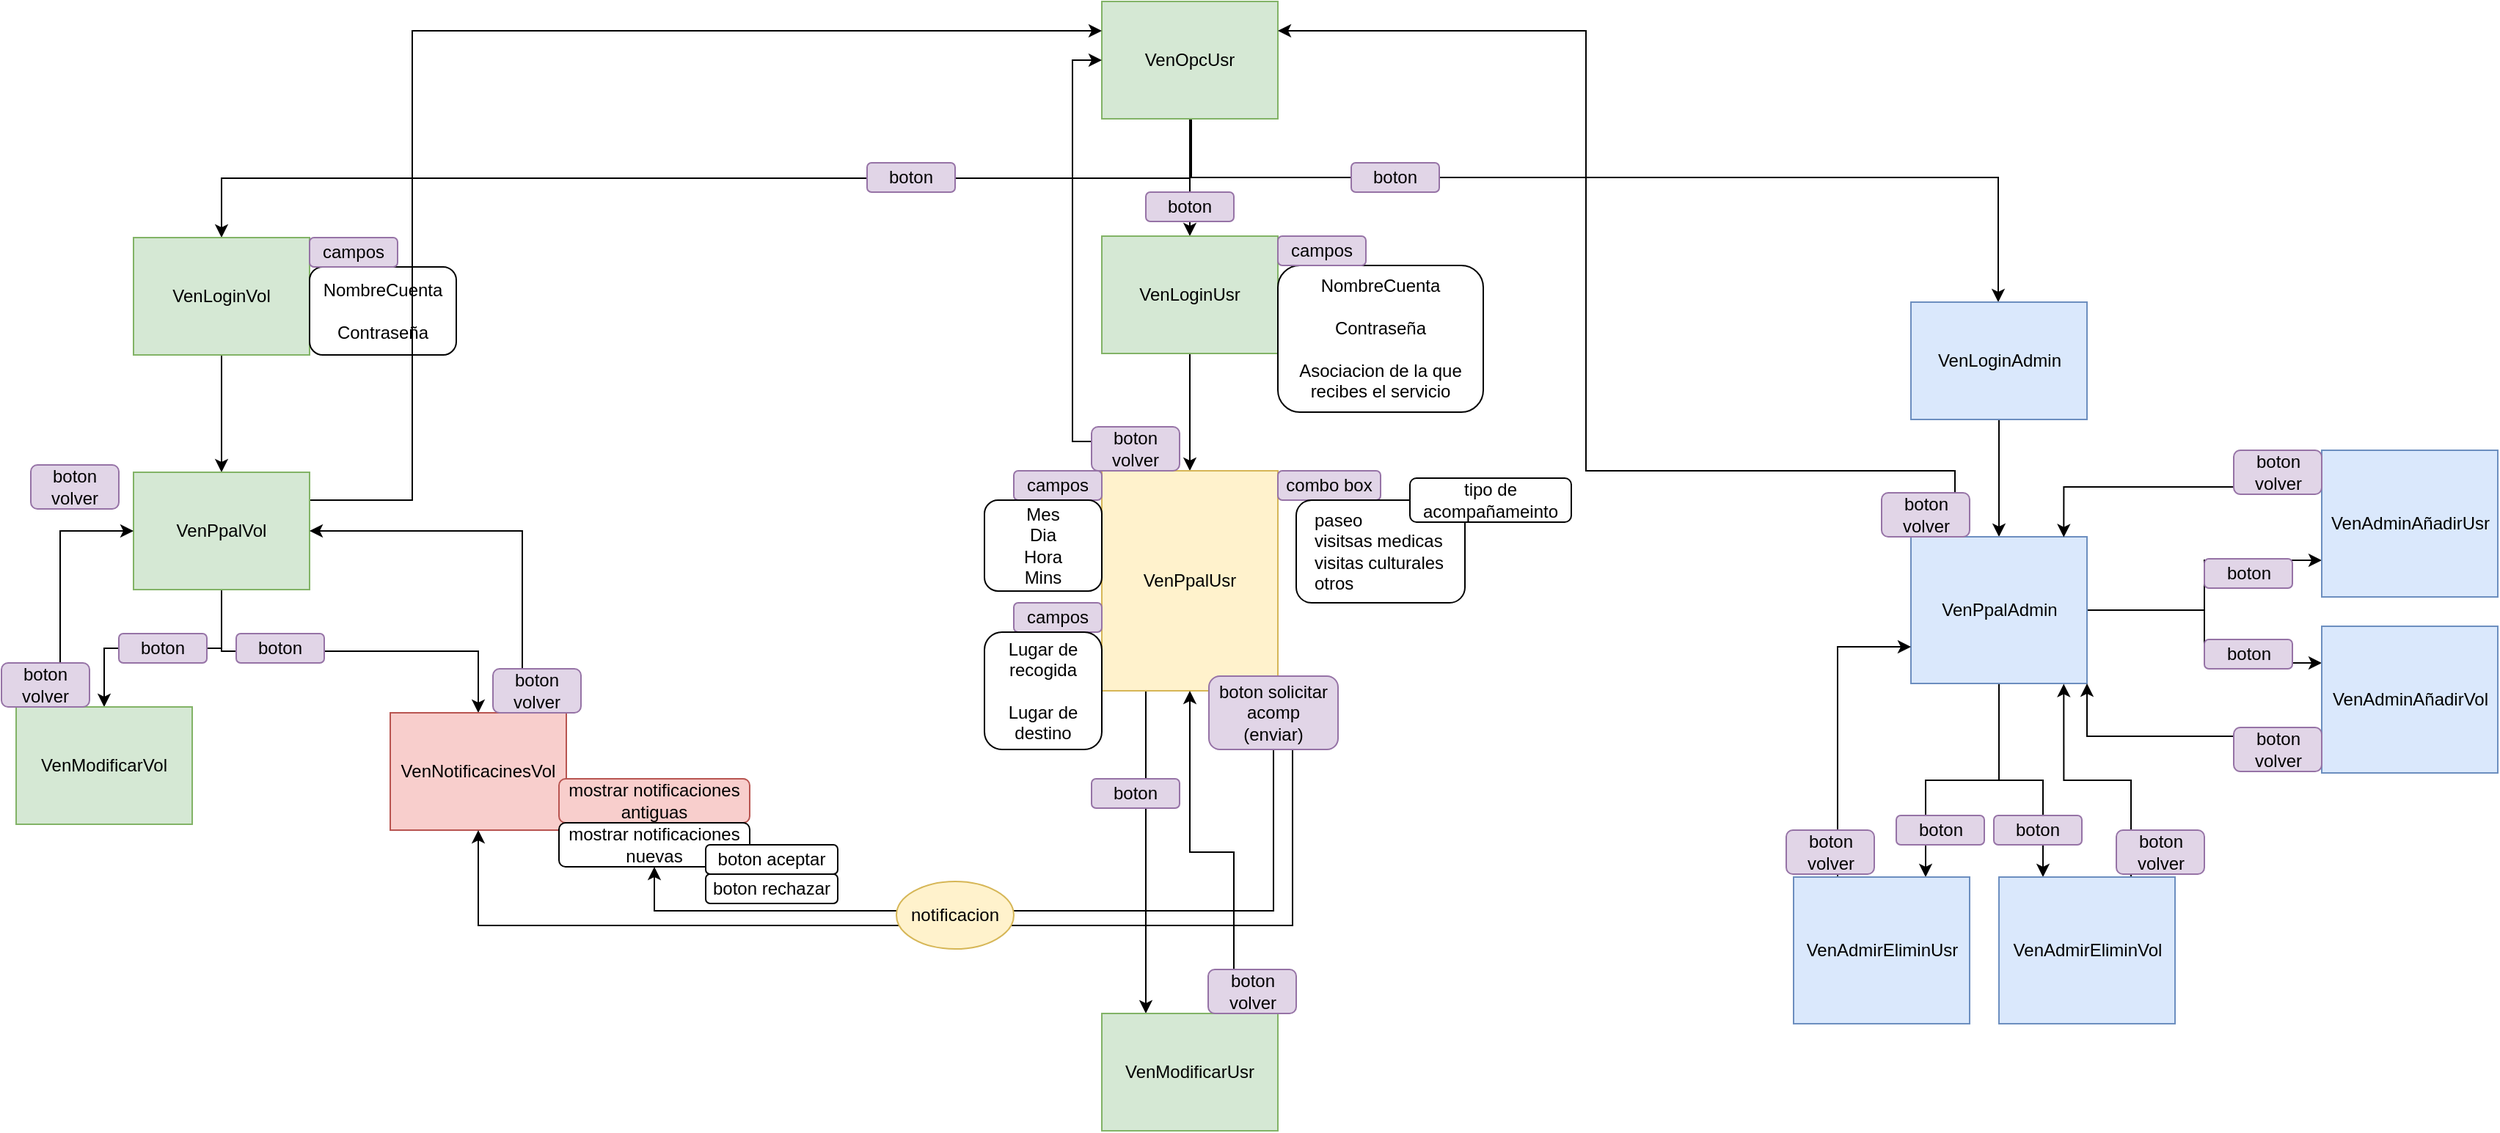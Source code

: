 <mxfile version="12.1.0" type="device" pages="1"><diagram id="lkkYnqu0QGlbB1ZkNQMD" name="Page-1"><mxGraphModel dx="2483" dy="951" grid="1" gridSize="10" guides="1" tooltips="1" connect="1" arrows="1" fold="1" page="1" pageScale="1" pageWidth="827" pageHeight="1169" math="0" shadow="0"><root><mxCell id="0"/><mxCell id="1" parent="0"/><mxCell id="boPV6sEKBMk5zKwhLc2g-6" style="edgeStyle=orthogonalEdgeStyle;rounded=0;orthogonalLoop=1;jettySize=auto;html=1;exitX=0.5;exitY=1;exitDx=0;exitDy=0;" parent="1" source="boPV6sEKBMk5zKwhLc2g-1" target="boPV6sEKBMk5zKwhLc2g-3" edge="1"><mxGeometry relative="1" as="geometry"><Array as="points"><mxPoint x="421" y="120"/><mxPoint x="971" y="120"/></Array></mxGeometry></mxCell><mxCell id="boPV6sEKBMk5zKwhLc2g-7" style="edgeStyle=orthogonalEdgeStyle;rounded=0;orthogonalLoop=1;jettySize=auto;html=1;exitX=0.5;exitY=1;exitDx=0;exitDy=0;" parent="1" source="boPV6sEKBMk5zKwhLc2g-1" target="boPV6sEKBMk5zKwhLc2g-4" edge="1"><mxGeometry relative="1" as="geometry"/></mxCell><mxCell id="boPV6sEKBMk5zKwhLc2g-8" style="edgeStyle=orthogonalEdgeStyle;rounded=0;orthogonalLoop=1;jettySize=auto;html=1;exitX=0.5;exitY=1;exitDx=0;exitDy=0;" parent="1" source="boPV6sEKBMk5zKwhLc2g-1" target="boPV6sEKBMk5zKwhLc2g-5" edge="1"><mxGeometry relative="1" as="geometry"/></mxCell><mxCell id="boPV6sEKBMk5zKwhLc2g-1" value="VenOpcUsr" style="rounded=0;whiteSpace=wrap;html=1;fillColor=#d5e8d4;strokeColor=#82b366;" parent="1" vertex="1"><mxGeometry x="360" width="120" height="80" as="geometry"/></mxCell><mxCell id="boPV6sEKBMk5zKwhLc2g-42" style="edgeStyle=orthogonalEdgeStyle;rounded=0;orthogonalLoop=1;jettySize=auto;html=1;exitX=0.5;exitY=1;exitDx=0;exitDy=0;" parent="1" source="boPV6sEKBMk5zKwhLc2g-3" target="boPV6sEKBMk5zKwhLc2g-41" edge="1"><mxGeometry relative="1" as="geometry"/></mxCell><mxCell id="boPV6sEKBMk5zKwhLc2g-3" value="VenLoginAdmin" style="rounded=0;whiteSpace=wrap;html=1;fillColor=#dae8fc;strokeColor=#6c8ebf;" parent="1" vertex="1"><mxGeometry x="911.5" y="205" width="120" height="80" as="geometry"/></mxCell><mxCell id="boPV6sEKBMk5zKwhLc2g-31" style="edgeStyle=orthogonalEdgeStyle;rounded=0;orthogonalLoop=1;jettySize=auto;html=1;exitX=0.5;exitY=1;exitDx=0;exitDy=0;" parent="1" source="boPV6sEKBMk5zKwhLc2g-4" target="boPV6sEKBMk5zKwhLc2g-30" edge="1"><mxGeometry relative="1" as="geometry"/></mxCell><mxCell id="boPV6sEKBMk5zKwhLc2g-4" value="VenLoginUsr" style="rounded=0;whiteSpace=wrap;html=1;fillColor=#d5e8d4;strokeColor=#82b366;" parent="1" vertex="1"><mxGeometry x="360" y="160" width="120" height="80" as="geometry"/></mxCell><mxCell id="boPV6sEKBMk5zKwhLc2g-12" style="edgeStyle=orthogonalEdgeStyle;rounded=0;orthogonalLoop=1;jettySize=auto;html=1;exitX=0.5;exitY=1;exitDx=0;exitDy=0;" parent="1" source="boPV6sEKBMk5zKwhLc2g-5" target="boPV6sEKBMk5zKwhLc2g-11" edge="1"><mxGeometry relative="1" as="geometry"/></mxCell><mxCell id="boPV6sEKBMk5zKwhLc2g-5" value="VenLoginVol" style="rounded=0;whiteSpace=wrap;html=1;fillColor=#d5e8d4;strokeColor=#82b366;" parent="1" vertex="1"><mxGeometry x="-300" y="161" width="120" height="80" as="geometry"/></mxCell><mxCell id="boPV6sEKBMk5zKwhLc2g-9" value="NombreCuenta&lt;br&gt;&lt;br&gt;Contraseña&lt;br&gt;&lt;br&gt;Asociacion de la que recibes el servicio" style="rounded=1;whiteSpace=wrap;html=1;" parent="1" vertex="1"><mxGeometry x="480" y="180" width="140" height="100" as="geometry"/></mxCell><mxCell id="boPV6sEKBMk5zKwhLc2g-10" value="NombreCuenta&lt;br&gt;&lt;br&gt;Contraseña" style="rounded=1;whiteSpace=wrap;html=1;" parent="1" vertex="1"><mxGeometry x="-180" y="181" width="100" height="60" as="geometry"/></mxCell><mxCell id="boPV6sEKBMk5zKwhLc2g-14" style="edgeStyle=orthogonalEdgeStyle;rounded=0;orthogonalLoop=1;jettySize=auto;html=1;exitX=0.5;exitY=1;exitDx=0;exitDy=0;" parent="1" source="boPV6sEKBMk5zKwhLc2g-11" target="boPV6sEKBMk5zKwhLc2g-13" edge="1"><mxGeometry relative="1" as="geometry"/></mxCell><mxCell id="boPV6sEKBMk5zKwhLc2g-16" style="edgeStyle=orthogonalEdgeStyle;rounded=0;orthogonalLoop=1;jettySize=auto;html=1;exitX=0.5;exitY=1;exitDx=0;exitDy=0;" parent="1" source="boPV6sEKBMk5zKwhLc2g-11" target="boPV6sEKBMk5zKwhLc2g-15" edge="1"><mxGeometry relative="1" as="geometry"/></mxCell><mxCell id="boPV6sEKBMk5zKwhLc2g-66" style="edgeStyle=orthogonalEdgeStyle;rounded=0;orthogonalLoop=1;jettySize=auto;html=1;exitX=0;exitY=0.25;exitDx=0;exitDy=0;entryX=0;entryY=0.25;entryDx=0;entryDy=0;" parent="1" source="boPV6sEKBMk5zKwhLc2g-11" target="boPV6sEKBMk5zKwhLc2g-1" edge="1"><mxGeometry relative="1" as="geometry"><Array as="points"><mxPoint x="-110" y="340"/><mxPoint x="-110" y="20"/></Array></mxGeometry></mxCell><mxCell id="boPV6sEKBMk5zKwhLc2g-11" value="VenPpalVol" style="rounded=0;whiteSpace=wrap;html=1;fillColor=#d5e8d4;strokeColor=#82b366;" parent="1" vertex="1"><mxGeometry x="-300" y="321" width="120" height="80" as="geometry"/></mxCell><mxCell id="boPV6sEKBMk5zKwhLc2g-60" style="edgeStyle=orthogonalEdgeStyle;rounded=0;orthogonalLoop=1;jettySize=auto;html=1;exitX=0.25;exitY=0;exitDx=0;exitDy=0;entryX=0;entryY=0.5;entryDx=0;entryDy=0;" parent="1" source="boPV6sEKBMk5zKwhLc2g-13" target="boPV6sEKBMk5zKwhLc2g-11" edge="1"><mxGeometry relative="1" as="geometry"/></mxCell><mxCell id="boPV6sEKBMk5zKwhLc2g-13" value="VenModificarVol" style="rounded=0;whiteSpace=wrap;html=1;fillColor=#d5e8d4;strokeColor=#82b366;" parent="1" vertex="1"><mxGeometry x="-380" y="481" width="120" height="80" as="geometry"/></mxCell><mxCell id="boPV6sEKBMk5zKwhLc2g-64" style="edgeStyle=orthogonalEdgeStyle;rounded=0;orthogonalLoop=1;jettySize=auto;html=1;exitX=0.75;exitY=0;exitDx=0;exitDy=0;entryX=1;entryY=0.5;entryDx=0;entryDy=0;" parent="1" source="boPV6sEKBMk5zKwhLc2g-15" target="boPV6sEKBMk5zKwhLc2g-11" edge="1"><mxGeometry relative="1" as="geometry"/></mxCell><mxCell id="boPV6sEKBMk5zKwhLc2g-15" value="VenNotificacinesVol" style="rounded=0;whiteSpace=wrap;html=1;fillColor=#f8cecc;strokeColor=#b85450;" parent="1" vertex="1"><mxGeometry x="-125" y="485" width="120" height="80" as="geometry"/></mxCell><mxCell id="boPV6sEKBMk5zKwhLc2g-17" value="boton" style="rounded=1;whiteSpace=wrap;html=1;fillColor=#e1d5e7;strokeColor=#9673a6;" parent="1" vertex="1"><mxGeometry x="-230" y="431" width="60" height="20" as="geometry"/></mxCell><mxCell id="boPV6sEKBMk5zKwhLc2g-19" value="boton" style="rounded=1;whiteSpace=wrap;html=1;fillColor=#e1d5e7;strokeColor=#9673a6;" parent="1" vertex="1"><mxGeometry x="-310" y="431" width="60" height="20" as="geometry"/></mxCell><mxCell id="boPV6sEKBMk5zKwhLc2g-20" value="boton" style="rounded=1;whiteSpace=wrap;html=1;fillColor=#e1d5e7;strokeColor=#9673a6;" parent="1" vertex="1"><mxGeometry x="200" y="110" width="60" height="20" as="geometry"/></mxCell><mxCell id="boPV6sEKBMk5zKwhLc2g-22" value="boton" style="rounded=1;whiteSpace=wrap;html=1;fillColor=#e1d5e7;strokeColor=#9673a6;" parent="1" vertex="1"><mxGeometry x="530" y="110" width="60" height="20" as="geometry"/></mxCell><mxCell id="boPV6sEKBMk5zKwhLc2g-23" value="boton" style="rounded=1;whiteSpace=wrap;html=1;fillColor=#e1d5e7;strokeColor=#9673a6;" parent="1" vertex="1"><mxGeometry x="390" y="130" width="60" height="20" as="geometry"/></mxCell><mxCell id="boPV6sEKBMk5zKwhLc2g-24" value="campos" style="rounded=1;whiteSpace=wrap;html=1;fillColor=#e1d5e7;strokeColor=#9673a6;" parent="1" vertex="1"><mxGeometry x="-180" y="161" width="60" height="20" as="geometry"/></mxCell><mxCell id="boPV6sEKBMk5zKwhLc2g-25" value="campos" style="rounded=1;whiteSpace=wrap;html=1;fillColor=#e1d5e7;strokeColor=#9673a6;" parent="1" vertex="1"><mxGeometry x="480" y="160" width="60" height="20" as="geometry"/></mxCell><mxCell id="boPV6sEKBMk5zKwhLc2g-26" value="mostrar notificaciones&lt;br&gt;antiguas" style="rounded=1;whiteSpace=wrap;html=1;fillColor=#f8cecc;strokeColor=#b85450;" parent="1" vertex="1"><mxGeometry x="-10" y="530" width="130" height="30" as="geometry"/></mxCell><mxCell id="boPV6sEKBMk5zKwhLc2g-29" value="mostrar notificaciones&lt;br&gt;nuevas" style="rounded=1;whiteSpace=wrap;html=1;" parent="1" vertex="1"><mxGeometry x="-10" y="560" width="130" height="30" as="geometry"/></mxCell><mxCell id="boPV6sEKBMk5zKwhLc2g-68" style="edgeStyle=orthogonalEdgeStyle;rounded=0;orthogonalLoop=1;jettySize=auto;html=1;exitX=0.25;exitY=0;exitDx=0;exitDy=0;entryX=0;entryY=0.5;entryDx=0;entryDy=0;" parent="1" source="boPV6sEKBMk5zKwhLc2g-30" target="boPV6sEKBMk5zKwhLc2g-1" edge="1"><mxGeometry relative="1" as="geometry"><Array as="points"><mxPoint x="370" y="320"/><mxPoint x="370" y="300"/><mxPoint x="340" y="300"/><mxPoint x="340" y="40"/></Array></mxGeometry></mxCell><mxCell id="e8L3txh_4aqu7Xm0IN4w-4" style="edgeStyle=orthogonalEdgeStyle;rounded=0;orthogonalLoop=1;jettySize=auto;html=1;exitX=0.25;exitY=1;exitDx=0;exitDy=0;entryX=0.25;entryY=0;entryDx=0;entryDy=0;" parent="1" source="boPV6sEKBMk5zKwhLc2g-30" target="e8L3txh_4aqu7Xm0IN4w-1" edge="1"><mxGeometry relative="1" as="geometry"/></mxCell><mxCell id="boPV6sEKBMk5zKwhLc2g-30" value="VenPpalUsr" style="rounded=0;whiteSpace=wrap;html=1;fillColor=#fff2cc;strokeColor=#d6b656;" parent="1" vertex="1"><mxGeometry x="360" y="320" width="120" height="150" as="geometry"/></mxCell><mxCell id="boPV6sEKBMk5zKwhLc2g-32" value="combo box" style="rounded=1;whiteSpace=wrap;html=1;fillColor=#e1d5e7;strokeColor=#9673a6;" parent="1" vertex="1"><mxGeometry x="480" y="320" width="70" height="20" as="geometry"/></mxCell><mxCell id="boPV6sEKBMk5zKwhLc2g-33" value="&amp;nbsp; &amp;nbsp;paseo&lt;br&gt;&amp;nbsp; &amp;nbsp;visitsas medicas&lt;br&gt;&amp;nbsp; &amp;nbsp;visitas culturales&lt;br&gt;&amp;nbsp; &amp;nbsp;otros" style="rounded=1;whiteSpace=wrap;html=1;align=left;" parent="1" vertex="1"><mxGeometry x="492.5" y="340" width="115" height="70" as="geometry"/></mxCell><mxCell id="boPV6sEKBMk5zKwhLc2g-34" value="tipo de acompañameinto" style="rounded=1;whiteSpace=wrap;html=1;" parent="1" vertex="1"><mxGeometry x="570" y="325" width="110" height="30" as="geometry"/></mxCell><mxCell id="boPV6sEKBMk5zKwhLc2g-35" value="boton aceptar" style="rounded=1;whiteSpace=wrap;html=1;" parent="1" vertex="1"><mxGeometry x="90" y="575" width="90" height="20" as="geometry"/></mxCell><mxCell id="boPV6sEKBMk5zKwhLc2g-36" value="boton rechazar" style="rounded=1;whiteSpace=wrap;html=1;" parent="1" vertex="1"><mxGeometry x="90" y="595" width="90" height="20" as="geometry"/></mxCell><mxCell id="boPV6sEKBMk5zKwhLc2g-37" value="campos" style="rounded=1;whiteSpace=wrap;html=1;fillColor=#e1d5e7;strokeColor=#9673a6;" parent="1" vertex="1"><mxGeometry x="300" y="320" width="60" height="20" as="geometry"/></mxCell><mxCell id="boPV6sEKBMk5zKwhLc2g-38" value="Mes&lt;br&gt;Dia&lt;br&gt;Hora&lt;br&gt;Mins" style="rounded=1;whiteSpace=wrap;html=1;" parent="1" vertex="1"><mxGeometry x="280" y="340" width="80" height="62" as="geometry"/></mxCell><mxCell id="boPV6sEKBMk5zKwhLc2g-39" value="campos" style="rounded=1;whiteSpace=wrap;html=1;fillColor=#e1d5e7;strokeColor=#9673a6;" parent="1" vertex="1"><mxGeometry x="300" y="410" width="60" height="20" as="geometry"/></mxCell><mxCell id="boPV6sEKBMk5zKwhLc2g-40" value="Lugar de&lt;br&gt;recogida&lt;br&gt;&lt;br&gt;Lugar de destino" style="rounded=1;whiteSpace=wrap;html=1;" parent="1" vertex="1"><mxGeometry x="280" y="430" width="80" height="80" as="geometry"/></mxCell><mxCell id="boPV6sEKBMk5zKwhLc2g-45" style="edgeStyle=orthogonalEdgeStyle;rounded=0;orthogonalLoop=1;jettySize=auto;html=1;exitX=1;exitY=0.5;exitDx=0;exitDy=0;entryX=0;entryY=0.75;entryDx=0;entryDy=0;" parent="1" source="boPV6sEKBMk5zKwhLc2g-41" target="boPV6sEKBMk5zKwhLc2g-43" edge="1"><mxGeometry relative="1" as="geometry"/></mxCell><mxCell id="boPV6sEKBMk5zKwhLc2g-47" style="edgeStyle=orthogonalEdgeStyle;rounded=0;orthogonalLoop=1;jettySize=auto;html=1;exitX=1;exitY=0.5;exitDx=0;exitDy=0;entryX=0;entryY=0.25;entryDx=0;entryDy=0;" parent="1" source="boPV6sEKBMk5zKwhLc2g-41" target="boPV6sEKBMk5zKwhLc2g-44" edge="1"><mxGeometry relative="1" as="geometry"/></mxCell><mxCell id="boPV6sEKBMk5zKwhLc2g-51" style="edgeStyle=orthogonalEdgeStyle;rounded=0;orthogonalLoop=1;jettySize=auto;html=1;exitX=0.5;exitY=1;exitDx=0;exitDy=0;entryX=0.25;entryY=0;entryDx=0;entryDy=0;" parent="1" source="boPV6sEKBMk5zKwhLc2g-41" target="boPV6sEKBMk5zKwhLc2g-50" edge="1"><mxGeometry relative="1" as="geometry"/></mxCell><mxCell id="boPV6sEKBMk5zKwhLc2g-52" style="edgeStyle=orthogonalEdgeStyle;rounded=0;orthogonalLoop=1;jettySize=auto;html=1;exitX=0.5;exitY=1;exitDx=0;exitDy=0;entryX=0.75;entryY=0;entryDx=0;entryDy=0;" parent="1" source="boPV6sEKBMk5zKwhLc2g-41" target="boPV6sEKBMk5zKwhLc2g-49" edge="1"><mxGeometry relative="1" as="geometry"/></mxCell><mxCell id="boPV6sEKBMk5zKwhLc2g-71" style="edgeStyle=orthogonalEdgeStyle;rounded=0;orthogonalLoop=1;jettySize=auto;html=1;exitX=0.25;exitY=0;exitDx=0;exitDy=0;entryX=1;entryY=0.25;entryDx=0;entryDy=0;" parent="1" source="boPV6sEKBMk5zKwhLc2g-41" target="boPV6sEKBMk5zKwhLc2g-1" edge="1"><mxGeometry relative="1" as="geometry"><Array as="points"><mxPoint x="690" y="320"/><mxPoint x="690" y="20"/></Array></mxGeometry></mxCell><mxCell id="boPV6sEKBMk5zKwhLc2g-41" value="VenPpalAdmin" style="rounded=0;whiteSpace=wrap;html=1;fillColor=#dae8fc;strokeColor=#6c8ebf;" parent="1" vertex="1"><mxGeometry x="911.5" y="365" width="120" height="100" as="geometry"/></mxCell><mxCell id="boPV6sEKBMk5zKwhLc2g-82" style="edgeStyle=orthogonalEdgeStyle;rounded=0;orthogonalLoop=1;jettySize=auto;html=1;exitX=0;exitY=0.25;exitDx=0;exitDy=0;entryX=0.868;entryY=0.003;entryDx=0;entryDy=0;entryPerimeter=0;" parent="1" source="boPV6sEKBMk5zKwhLc2g-43" target="boPV6sEKBMk5zKwhLc2g-41" edge="1"><mxGeometry relative="1" as="geometry"/></mxCell><mxCell id="boPV6sEKBMk5zKwhLc2g-43" value="VenAdminAñadirUsr" style="rounded=0;whiteSpace=wrap;html=1;fillColor=#dae8fc;strokeColor=#6c8ebf;" parent="1" vertex="1"><mxGeometry x="1191.5" y="306" width="120" height="100" as="geometry"/></mxCell><mxCell id="boPV6sEKBMk5zKwhLc2g-80" style="edgeStyle=orthogonalEdgeStyle;rounded=0;orthogonalLoop=1;jettySize=auto;html=1;exitX=0;exitY=0.75;exitDx=0;exitDy=0;entryX=1;entryY=1;entryDx=0;entryDy=0;entryPerimeter=0;" parent="1" source="boPV6sEKBMk5zKwhLc2g-44" target="boPV6sEKBMk5zKwhLc2g-41" edge="1"><mxGeometry relative="1" as="geometry"/></mxCell><mxCell id="boPV6sEKBMk5zKwhLc2g-44" value="VenAdminAñadirVol" style="rounded=0;whiteSpace=wrap;html=1;fillColor=#dae8fc;strokeColor=#6c8ebf;" parent="1" vertex="1"><mxGeometry x="1191.5" y="426" width="120" height="100" as="geometry"/></mxCell><mxCell id="boPV6sEKBMk5zKwhLc2g-46" value="boton" style="rounded=1;whiteSpace=wrap;html=1;fillColor=#e1d5e7;strokeColor=#9673a6;" parent="1" vertex="1"><mxGeometry x="1111.5" y="380" width="60" height="20" as="geometry"/></mxCell><mxCell id="boPV6sEKBMk5zKwhLc2g-48" value="boton" style="rounded=1;whiteSpace=wrap;html=1;fillColor=#e1d5e7;strokeColor=#9673a6;" parent="1" vertex="1"><mxGeometry x="1111.5" y="435" width="60" height="20" as="geometry"/></mxCell><mxCell id="boPV6sEKBMk5zKwhLc2g-78" style="edgeStyle=orthogonalEdgeStyle;rounded=0;orthogonalLoop=1;jettySize=auto;html=1;exitX=0.25;exitY=0;exitDx=0;exitDy=0;entryX=0;entryY=0.75;entryDx=0;entryDy=0;" parent="1" source="boPV6sEKBMk5zKwhLc2g-49" target="boPV6sEKBMk5zKwhLc2g-41" edge="1"><mxGeometry relative="1" as="geometry"/></mxCell><mxCell id="boPV6sEKBMk5zKwhLc2g-49" value="VenAdmirEliminUsr" style="rounded=0;whiteSpace=wrap;html=1;fillColor=#dae8fc;strokeColor=#6c8ebf;" parent="1" vertex="1"><mxGeometry x="831.5" y="597" width="120" height="100" as="geometry"/></mxCell><mxCell id="boPV6sEKBMk5zKwhLc2g-77" style="edgeStyle=orthogonalEdgeStyle;rounded=0;orthogonalLoop=1;jettySize=auto;html=1;exitX=0.75;exitY=0;exitDx=0;exitDy=0;entryX=0.868;entryY=1.003;entryDx=0;entryDy=0;entryPerimeter=0;" parent="1" source="boPV6sEKBMk5zKwhLc2g-50" target="boPV6sEKBMk5zKwhLc2g-41" edge="1"><mxGeometry relative="1" as="geometry"/></mxCell><mxCell id="boPV6sEKBMk5zKwhLc2g-50" value="VenAdmirEliminVol" style="rounded=0;whiteSpace=wrap;html=1;fillColor=#dae8fc;strokeColor=#6c8ebf;" parent="1" vertex="1"><mxGeometry x="971.5" y="597" width="120" height="100" as="geometry"/></mxCell><mxCell id="boPV6sEKBMk5zKwhLc2g-53" value="boton" style="rounded=1;whiteSpace=wrap;html=1;fillColor=#e1d5e7;strokeColor=#9673a6;" parent="1" vertex="1"><mxGeometry x="901.5" y="555" width="60" height="20" as="geometry"/></mxCell><mxCell id="boPV6sEKBMk5zKwhLc2g-54" value="boton" style="rounded=1;whiteSpace=wrap;html=1;fillColor=#e1d5e7;strokeColor=#9673a6;" parent="1" vertex="1"><mxGeometry x="968" y="555" width="60" height="20" as="geometry"/></mxCell><mxCell id="boPV6sEKBMk5zKwhLc2g-59" style="edgeStyle=orthogonalEdgeStyle;rounded=0;orthogonalLoop=1;jettySize=auto;html=1;exitX=0.5;exitY=1;exitDx=0;exitDy=0;entryX=0.5;entryY=1;entryDx=0;entryDy=0;" parent="1" source="boPV6sEKBMk5zKwhLc2g-55" target="boPV6sEKBMk5zKwhLc2g-29" edge="1"><mxGeometry relative="1" as="geometry"><Array as="points"><mxPoint x="477" y="620"/><mxPoint x="55" y="620"/></Array></mxGeometry></mxCell><mxCell id="liTjqQhH02HV9Xx18lNH-1" style="edgeStyle=orthogonalEdgeStyle;rounded=0;orthogonalLoop=1;jettySize=auto;html=1;exitX=0.5;exitY=1;exitDx=0;exitDy=0;entryX=0.5;entryY=1;entryDx=0;entryDy=0;" edge="1" parent="1" source="boPV6sEKBMk5zKwhLc2g-55" target="boPV6sEKBMk5zKwhLc2g-15"><mxGeometry relative="1" as="geometry"><Array as="points"><mxPoint x="490" y="510"/><mxPoint x="490" y="630"/><mxPoint x="-65" y="630"/></Array></mxGeometry></mxCell><mxCell id="boPV6sEKBMk5zKwhLc2g-55" value="boton solicitar&lt;br&gt;acomp&lt;br&gt;(enviar)" style="rounded=1;whiteSpace=wrap;html=1;fillColor=#e1d5e7;strokeColor=#9673a6;" parent="1" vertex="1"><mxGeometry x="433" y="460" width="88" height="50" as="geometry"/></mxCell><mxCell id="boPV6sEKBMk5zKwhLc2g-57" value="notificacion" style="ellipse;whiteSpace=wrap;html=1;fillColor=#fff2cc;strokeColor=#d6b656;" parent="1" vertex="1"><mxGeometry x="220" y="600" width="80" height="46" as="geometry"/></mxCell><mxCell id="boPV6sEKBMk5zKwhLc2g-61" value="boton&lt;br&gt;volver" style="rounded=1;whiteSpace=wrap;html=1;fillColor=#e1d5e7;strokeColor=#9673a6;" parent="1" vertex="1"><mxGeometry x="-390" y="451" width="60" height="30" as="geometry"/></mxCell><mxCell id="boPV6sEKBMk5zKwhLc2g-65" value="boton&lt;br&gt;volver" style="rounded=1;whiteSpace=wrap;html=1;fillColor=#e1d5e7;strokeColor=#9673a6;" parent="1" vertex="1"><mxGeometry x="-55" y="455" width="60" height="30" as="geometry"/></mxCell><mxCell id="boPV6sEKBMk5zKwhLc2g-67" value="boton&lt;br&gt;volver" style="rounded=1;whiteSpace=wrap;html=1;fillColor=#e1d5e7;strokeColor=#9673a6;" parent="1" vertex="1"><mxGeometry x="-370" y="316" width="60" height="30" as="geometry"/></mxCell><mxCell id="boPV6sEKBMk5zKwhLc2g-69" value="boton&lt;br&gt;volver" style="rounded=1;whiteSpace=wrap;html=1;fillColor=#e1d5e7;strokeColor=#9673a6;" parent="1" vertex="1"><mxGeometry x="353" y="290" width="60" height="30" as="geometry"/></mxCell><mxCell id="boPV6sEKBMk5zKwhLc2g-70" value="boton&lt;br&gt;volver" style="rounded=1;whiteSpace=wrap;html=1;fillColor=#e1d5e7;strokeColor=#9673a6;" parent="1" vertex="1"><mxGeometry x="891.5" y="335" width="60" height="30" as="geometry"/></mxCell><mxCell id="boPV6sEKBMk5zKwhLc2g-76" value="boton&lt;br&gt;volver" style="rounded=1;whiteSpace=wrap;html=1;fillColor=#e1d5e7;strokeColor=#9673a6;" parent="1" vertex="1"><mxGeometry x="1051.5" y="565" width="60" height="30" as="geometry"/></mxCell><mxCell id="boPV6sEKBMk5zKwhLc2g-79" value="boton&lt;br&gt;volver" style="rounded=1;whiteSpace=wrap;html=1;fillColor=#e1d5e7;strokeColor=#9673a6;" parent="1" vertex="1"><mxGeometry x="826.5" y="565" width="60" height="30" as="geometry"/></mxCell><mxCell id="boPV6sEKBMk5zKwhLc2g-81" value="boton&lt;br&gt;volver" style="rounded=1;whiteSpace=wrap;html=1;fillColor=#e1d5e7;strokeColor=#9673a6;" parent="1" vertex="1"><mxGeometry x="1131.5" y="495" width="60" height="30" as="geometry"/></mxCell><mxCell id="boPV6sEKBMk5zKwhLc2g-83" value="boton&lt;br&gt;volver" style="rounded=1;whiteSpace=wrap;html=1;fillColor=#e1d5e7;strokeColor=#9673a6;" parent="1" vertex="1"><mxGeometry x="1131.5" y="306" width="60" height="30" as="geometry"/></mxCell><mxCell id="e8L3txh_4aqu7Xm0IN4w-2" style="edgeStyle=orthogonalEdgeStyle;rounded=0;orthogonalLoop=1;jettySize=auto;html=1;exitX=0.75;exitY=0;exitDx=0;exitDy=0;" parent="1" source="e8L3txh_4aqu7Xm0IN4w-1" target="boPV6sEKBMk5zKwhLc2g-30" edge="1"><mxGeometry relative="1" as="geometry"/></mxCell><mxCell id="e8L3txh_4aqu7Xm0IN4w-1" value="VenModificarUsr" style="rounded=0;whiteSpace=wrap;html=1;fillColor=#d5e8d4;strokeColor=#82b366;" parent="1" vertex="1"><mxGeometry x="360" y="690" width="120" height="80" as="geometry"/></mxCell><mxCell id="e8L3txh_4aqu7Xm0IN4w-3" value="boton&lt;br&gt;volver" style="rounded=1;whiteSpace=wrap;html=1;fillColor=#e1d5e7;strokeColor=#9673a6;" parent="1" vertex="1"><mxGeometry x="432.5" y="660" width="60" height="30" as="geometry"/></mxCell><mxCell id="e8L3txh_4aqu7Xm0IN4w-5" value="boton" style="rounded=1;whiteSpace=wrap;html=1;fillColor=#e1d5e7;strokeColor=#9673a6;" parent="1" vertex="1"><mxGeometry x="353" y="530" width="60" height="20" as="geometry"/></mxCell></root></mxGraphModel></diagram></mxfile>